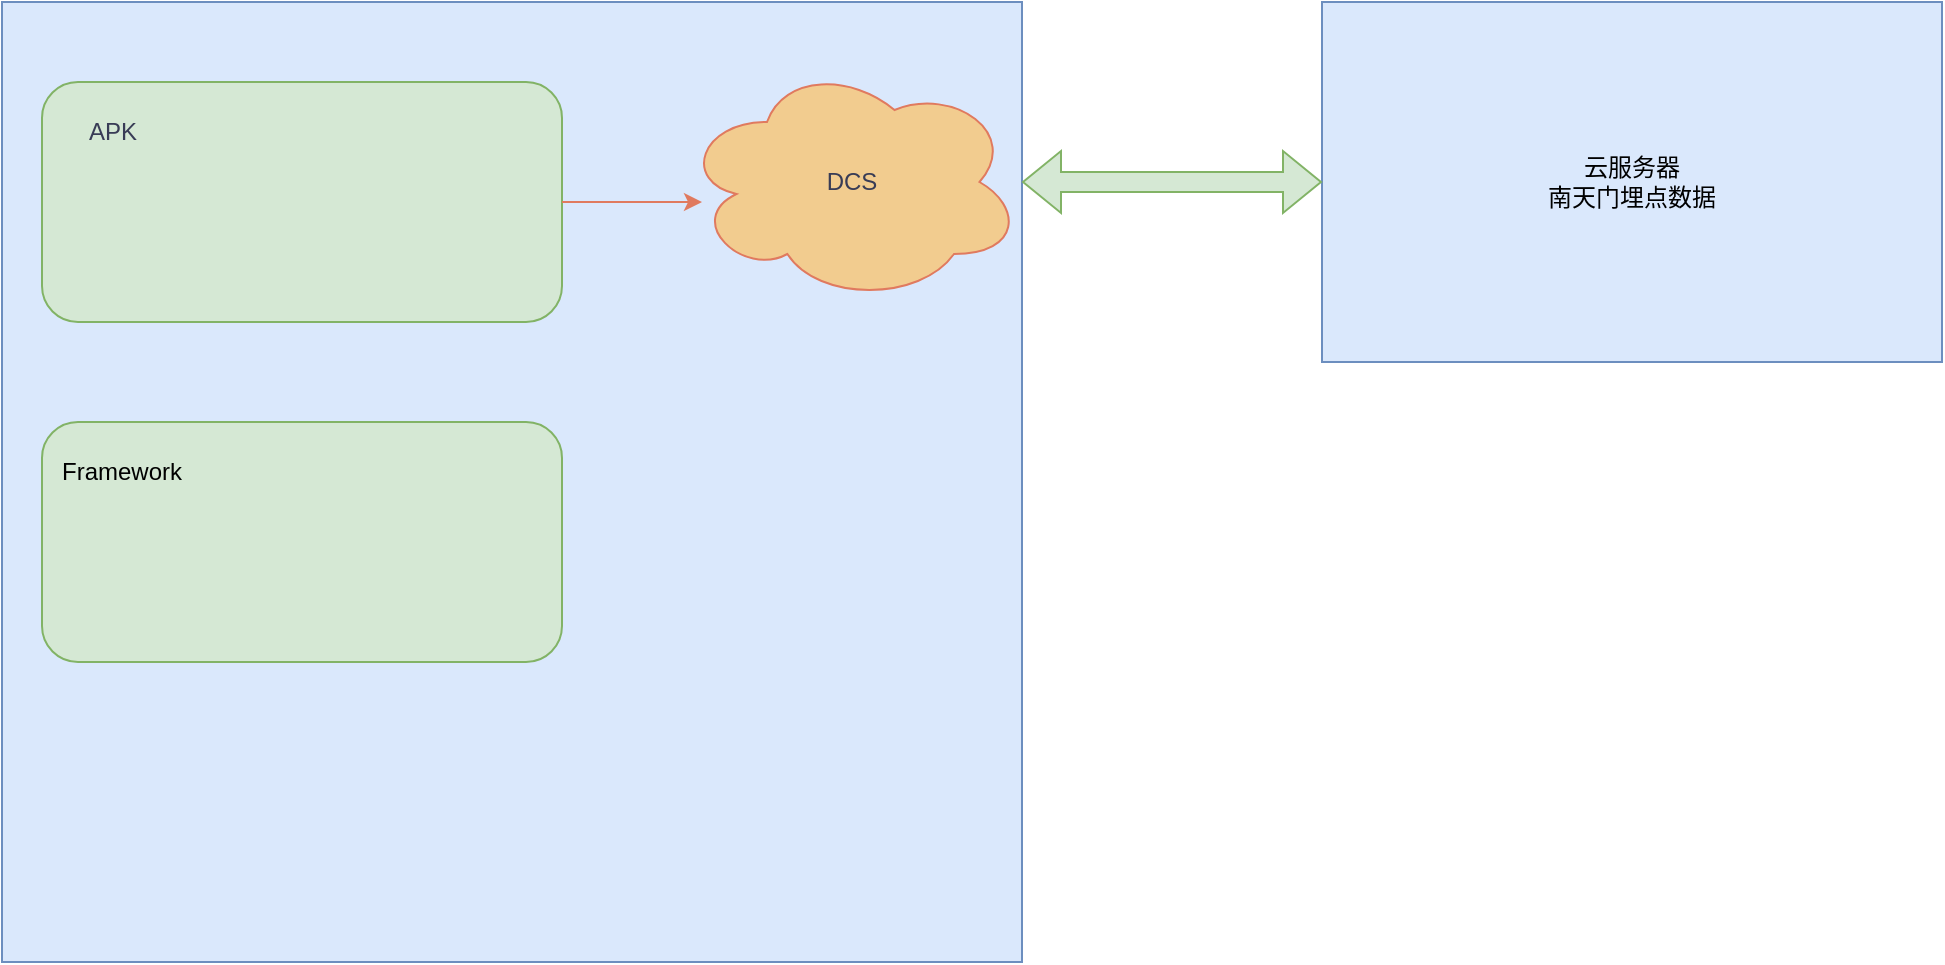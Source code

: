 <mxfile version="24.9.0">
  <diagram name="Page-1" id="58cdce13-f638-feb5-8d6f-7d28b1aa9fa0">
    <mxGraphModel dx="1387" dy="796" grid="1" gridSize="10" guides="1" tooltips="1" connect="1" arrows="1" fold="1" page="1" pageScale="1" pageWidth="1100" pageHeight="850" background="none" math="0" shadow="0">
      <root>
        <mxCell id="0" />
        <mxCell id="1" parent="0" />
        <mxCell id="fgAjEzkgSrdyZiMy2f9m-2" value="" style="rounded=0;whiteSpace=wrap;html=1;fillColor=#dae8fc;strokeColor=#6c8ebf;labelBackgroundColor=none;" vertex="1" parent="1">
          <mxGeometry x="70" y="130" width="510" height="480" as="geometry" />
        </mxCell>
        <mxCell id="fgAjEzkgSrdyZiMy2f9m-3" value="云服务器&lt;div&gt;南天门埋点数据&lt;/div&gt;" style="rounded=0;whiteSpace=wrap;html=1;fillColor=#dae8fc;strokeColor=#6c8ebf;labelBackgroundColor=none;" vertex="1" parent="1">
          <mxGeometry x="730" y="130" width="310" height="180" as="geometry" />
        </mxCell>
        <mxCell id="fgAjEzkgSrdyZiMy2f9m-7" value="&lt;div style=&quot;text-align: justify;&quot;&gt;&lt;br&gt;&lt;/div&gt;" style="rounded=1;whiteSpace=wrap;html=1;strokeColor=#82b366;fillColor=#d5e8d4;align=left;" vertex="1" parent="1">
          <mxGeometry x="90" y="170" width="260" height="120" as="geometry" />
        </mxCell>
        <mxCell id="fgAjEzkgSrdyZiMy2f9m-8" value="" style="rounded=1;whiteSpace=wrap;html=1;strokeColor=#82b366;fillColor=#d5e8d4;" vertex="1" parent="1">
          <mxGeometry x="90" y="340" width="260" height="120" as="geometry" />
        </mxCell>
        <mxCell id="fgAjEzkgSrdyZiMy2f9m-9" value="DCS" style="ellipse;shape=cloud;whiteSpace=wrap;html=1;strokeColor=#E07A5F;fontColor=#393C56;fillColor=#F2CC8F;" vertex="1" parent="1">
          <mxGeometry x="410" y="160" width="170" height="120" as="geometry" />
        </mxCell>
        <mxCell id="fgAjEzkgSrdyZiMy2f9m-10" value="" style="shape=flexArrow;endArrow=classic;startArrow=classic;html=1;rounded=0;strokeColor=#82b366;fontColor=#393C56;fillColor=#d5e8d4;entryX=0;entryY=0.5;entryDx=0;entryDy=0;" edge="1" parent="1" target="fgAjEzkgSrdyZiMy2f9m-3">
          <mxGeometry width="100" height="100" relative="1" as="geometry">
            <mxPoint x="580" y="220" as="sourcePoint" />
            <mxPoint x="700" y="190" as="targetPoint" />
          </mxGeometry>
        </mxCell>
        <mxCell id="fgAjEzkgSrdyZiMy2f9m-13" value="APK" style="text;html=1;align=center;verticalAlign=middle;resizable=0;points=[];autosize=1;strokeColor=none;fillColor=none;fontColor=#393C56;" vertex="1" parent="1">
          <mxGeometry x="100" y="180" width="50" height="30" as="geometry" />
        </mxCell>
        <mxCell id="fgAjEzkgSrdyZiMy2f9m-14" value="&lt;span style=&quot;color: rgb(0, 0, 0);&quot;&gt;Framework&lt;/span&gt;" style="text;strokeColor=none;align=center;fillColor=none;html=1;verticalAlign=middle;whiteSpace=wrap;rounded=0;fontColor=#393C56;" vertex="1" parent="1">
          <mxGeometry x="100" y="350" width="60" height="30" as="geometry" />
        </mxCell>
        <mxCell id="fgAjEzkgSrdyZiMy2f9m-15" value="" style="endArrow=classic;html=1;rounded=0;strokeColor=#E07A5F;fontColor=#393C56;fillColor=#F2CC8F;exitX=1;exitY=0.5;exitDx=0;exitDy=0;" edge="1" parent="1" source="fgAjEzkgSrdyZiMy2f9m-7">
          <mxGeometry width="50" height="50" relative="1" as="geometry">
            <mxPoint x="463.733" y="360" as="sourcePoint" />
            <mxPoint x="420" y="230" as="targetPoint" />
            <Array as="points" />
          </mxGeometry>
        </mxCell>
      </root>
    </mxGraphModel>
  </diagram>
</mxfile>
